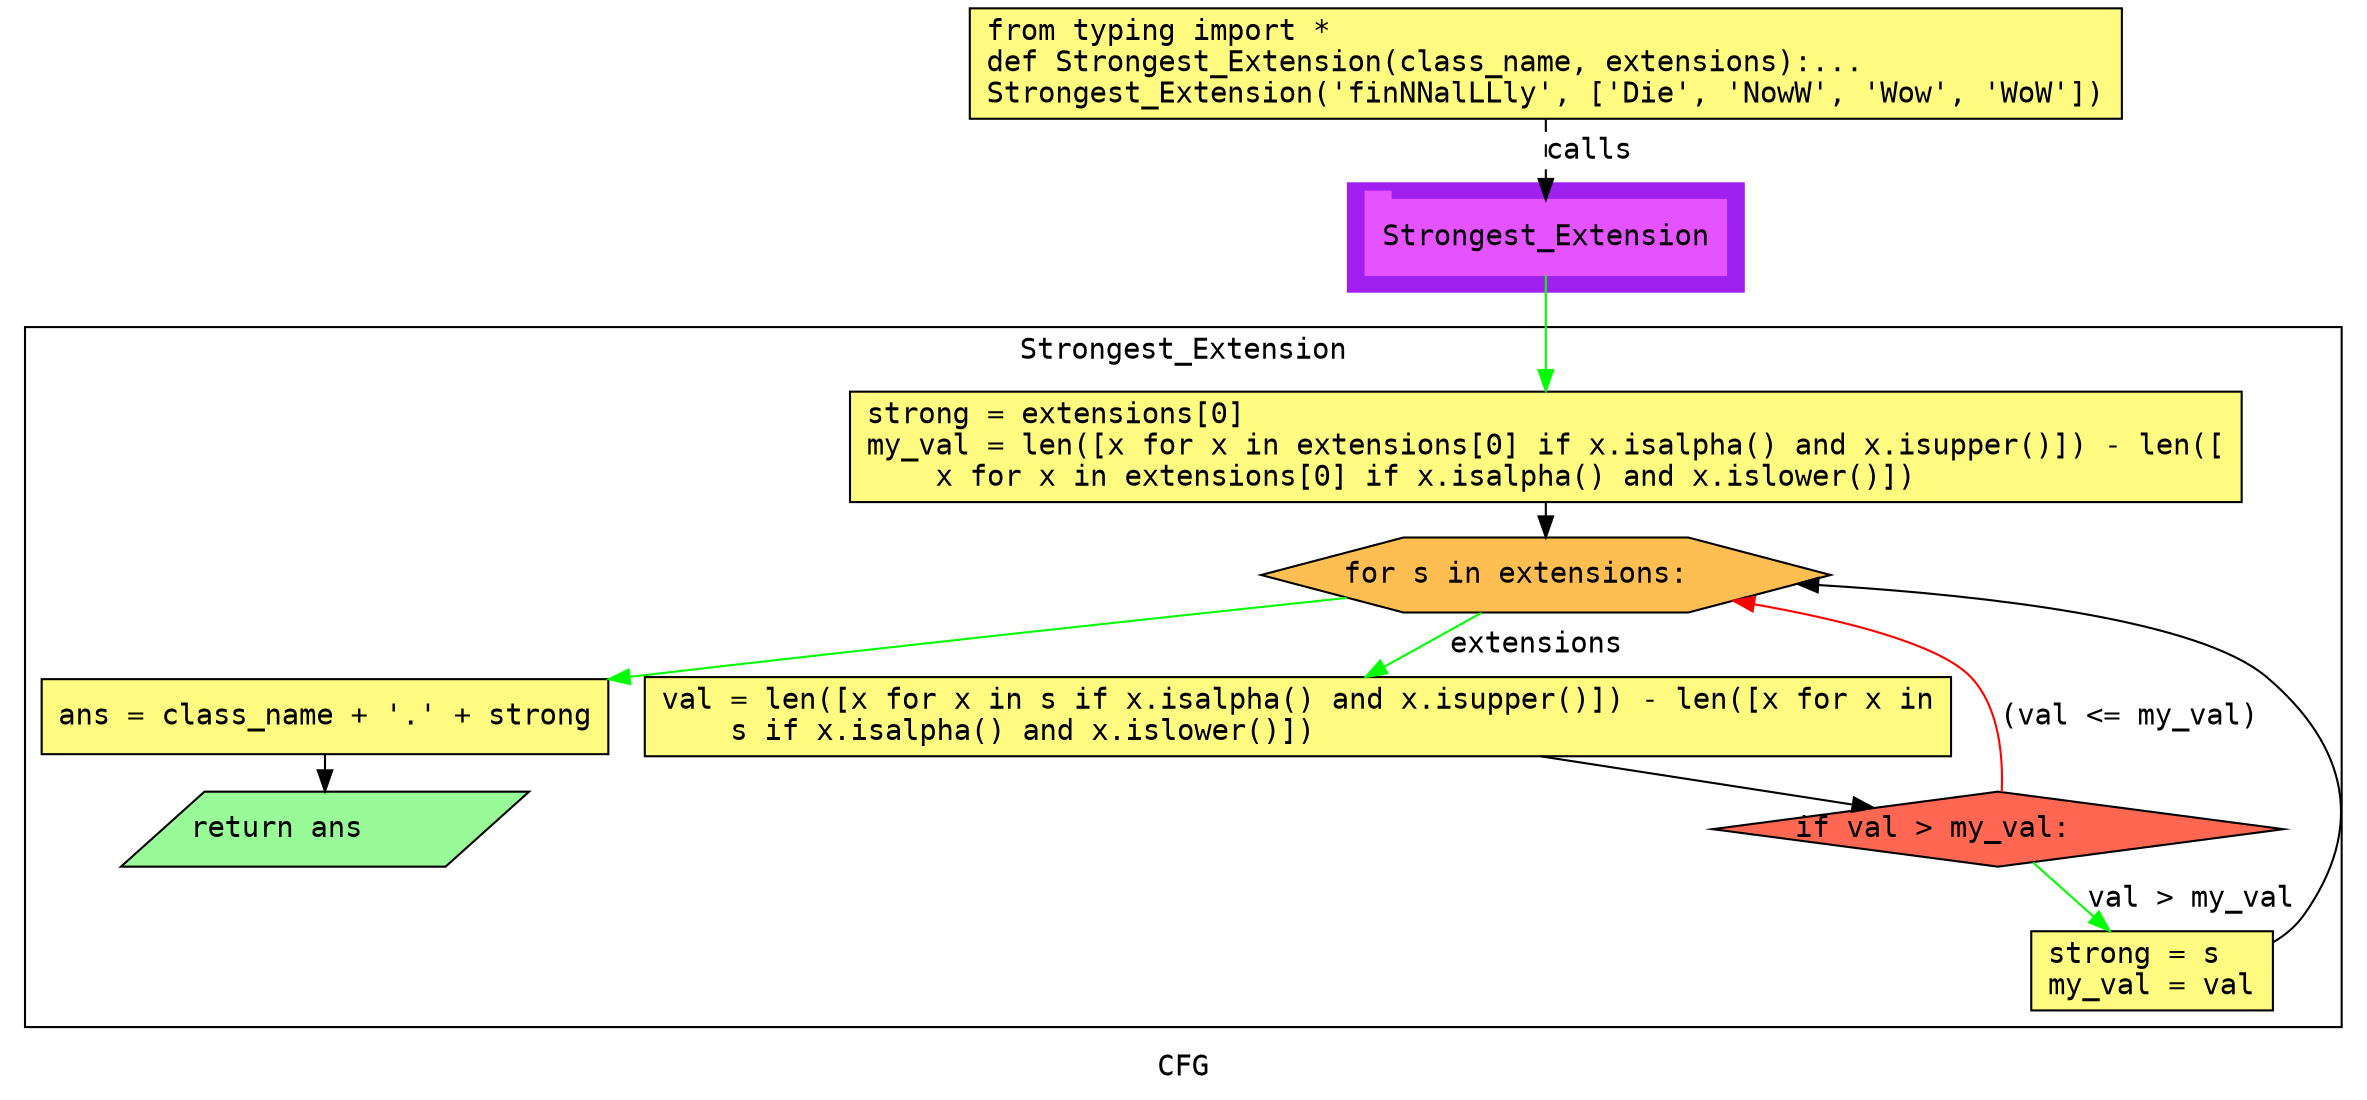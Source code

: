 digraph cluster722CFG {
	graph [bb="0,0,1128,520",
		compound=True,
		fontname="DejaVu Sans Mono",
		label=CFG,
		lheight=0.21,
		lp="564,11.5",
		lwidth=0.35,
		pack=False,
		rankdir=TB,
		ranksep=0.02
	];
	node [fontname="DejaVu Sans Mono",
		label="\N"
	];
	edge [fontname="DejaVu Sans Mono"];
	subgraph cluster_1 {
		graph [bb="643,384,833,436",
			color=purple,
			compound=true,
			fontname="DejaVu Sans Mono",
			label="",
			rankdir=TB,
			ranksep=0.02,
			shape=tab,
			style=filled
		];
		node [fontname="DejaVu Sans Mono"];
		edge [fontname="DejaVu Sans Mono"];
		25	[color="#E552FF",
			height=0.5,
			label=Strongest_Extension,
			linenum="[18]",
			pos="738,410",
			shape=tab,
			style=filled,
			width=2.4028];
	}
	subgraph cluster4Strongest_Extension {
		graph [bb="8,31,1120,367",
			compound=True,
			fontname="DejaVu Sans Mono",
			label=Strongest_Extension,
			lheight=0.21,
			lp="564,355.5",
			lwidth=2.18,
			pack=False,
			rankdir=TB,
			ranksep=0.02
		];
		node [fontname="DejaVu Sans Mono"];
		edge [fontname="DejaVu Sans Mono"];
		subgraph cluster_3 {
			graph [color=purple,
				compound=true,
				fontname="DejaVu Sans Mono",
				label="",
				rankdir=TB,
				ranksep=0.02,
				shape=tab,
				style=filled
			];
			node [fontname="DejaVu Sans Mono"];
			edge [fontname="DejaVu Sans Mono"];
		}
		subgraph cluster_11 {
			graph [color=purple,
				compound=true,
				fontname="DejaVu Sans Mono",
				label="",
				rankdir=TB,
				ranksep=0.02,
				shape=tab,
				style=filled
			];
			node [fontname="DejaVu Sans Mono"];
			edge [fontname="DejaVu Sans Mono"];
		}
		3	[fillcolor="#FFFB81",
			height=0.73611,
			label="strong = extensions[0]\lmy_val = len([x for x in extensions[0] if x.isalpha() and x.isupper()]) - len([\l    x for x in extensions[\
0] if x.isalpha() and x.islower()])\l",
			linenum="[5, 6]",
			pos="738,309.5",
			shape=rectangle,
			style="filled,solid",
			width=9.2778];
		10	[fillcolor="#FFBE52",
			height=0.5,
			label="for s in extensions:\l",
			linenum="[8]",
			pos="738,248",
			shape=hexagon,
			style="filled,solid",
			width=3.7941];
		3 -> 10	[color=black,
			pos="e,738,266.14 738,282.92 738,280.71 738,278.46 738,276.23"];
		11	[fillcolor="#FFFB81",
			height=0.52778,
			label="val = len([x for x in s if x.isalpha() and x.isupper()]) - len([x for x in\l    s if x.isalpha() and x.islower()])\l",
			linenum="[9]",
			pos="619,180",
			shape=rectangle,
			style="filled,solid",
			width=8.7083];
		10 -> 11	[color=green,
			label=extensions,
			lp="733.5,214.5",
			pos="e,651.46,199 707.04,229.83 692.77,221.91 675.62,212.4 660.26,203.88"];
		12	[fillcolor="#FFFB81",
			height=0.5,
			label="ans = class_name + '.' + strong\l",
			linenum="[15]",
			pos="152,180",
			shape=rectangle,
			style="filled,solid",
			width=3.7778];
		10 -> 12	[color=green,
			pos="e,288.22,197.97 642.46,237.02 555.47,227.84 423.15,213.63 298.34,199.15"];
		19	[fillcolor="#FF6752",
			height=0.5,
			label="if val > my_val:\l",
			linenum="[11]",
			pos="955,126",
			shape=diamond,
			style="filled,solid",
			width=3.8043];
		11 -> 19	[color=black,
			pos="e,895.24,136.25 735.57,160.96 785.41,153.25 841.92,144.5 885.12,137.82"];
		19 -> 10	[color=red,
			label="(val <= my_val)",
			lp="1018,180",
			pos="e,827.98,235.67 956.8,143.87 957.55,160.12 955.9,184.35 942,199 927.1,214.7 881.97,226.18 837.94,233.97"];
		20	[fillcolor="#FFFB81",
			height=0.52778,
			label="strong = s\lmy_val = val\l",
			linenum="[12, 13]",
			pos="1029,58",
			shape=rectangle,
			style="filled,solid",
			width=1.6111];
		19 -> 20	[color=green,
			label="val > my_val",
			lp="1048,92.5",
			pos="e,1008.6,77.21 971.79,110.02 980.41,102.34 991.13,92.778 1001,84.015"];
		20 -> 10	[color=black,
			pos="e,858.73,243.76 1087.2,71.734 1093,75.162 1098.1,79.503 1102,85 1131.6,126.92 1123.1,165.78 1084,199 1051.9,226.27 952.84,238.08 \
868.89,243.17"];
		22	[fillcolor="#98fb98",
			height=0.5,
			label="return ans\l",
			linenum="[16]",
			pos="152,126",
			shape=parallelogram,
			style="filled,solid",
			width=2.6206];
		12 -> 22	[color=black,
			pos="e,152,144.24 152,161.97 152,159.57 152,157.06 152,154.52"];
	}
	1	[fillcolor="#FFFB81",
		height=0.73611,
		label="from typing import *\ldef Strongest_Extension(class_name, extensions):...\lStrongest_Extension('finNNalLLly', ['Die', 'NowW', 'Wow', '\
WoW'])\l",
		linenum="[1]",
		pos="738,493.5",
		shape=rectangle,
		style="filled,solid",
		width=7.6806];
	1 -> 25	[label=calls,
		lp="759,451.5",
		pos="e,738,428.13 738,466.71 738,457.66 738,447.47 738,438.3",
		style=dashed];
	25 -> 3	[color=green,
		pos="e,738,336.34 738,391.84 738,379.39 738,362.1 738,346.65"];
}

